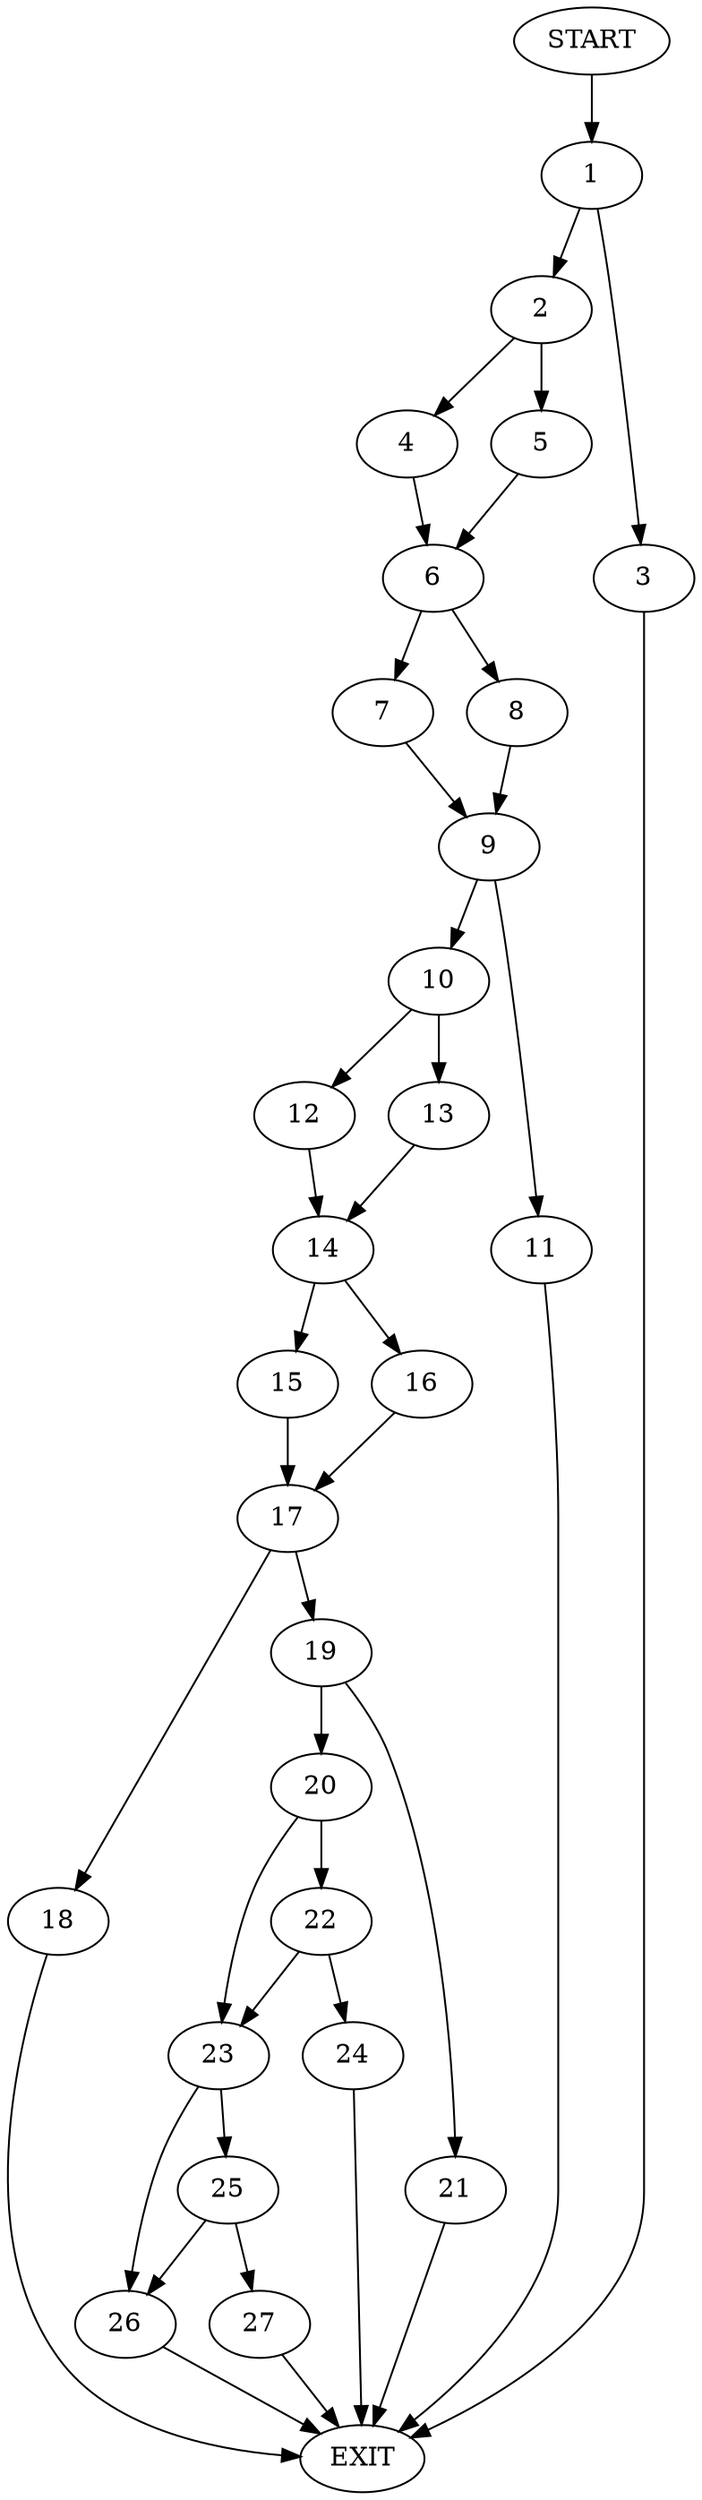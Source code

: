 digraph {
0 [label="START"]
28 [label="EXIT"]
0 -> 1
1 -> 2
1 -> 3
3 -> 28
2 -> 4
2 -> 5
4 -> 6
5 -> 6
6 -> 7
6 -> 8
8 -> 9
7 -> 9
9 -> 10
9 -> 11
10 -> 12
10 -> 13
11 -> 28
12 -> 14
13 -> 14
14 -> 15
14 -> 16
16 -> 17
15 -> 17
17 -> 18
17 -> 19
18 -> 28
19 -> 20
19 -> 21
21 -> 28
20 -> 22
20 -> 23
22 -> 24
22 -> 23
23 -> 25
23 -> 26
24 -> 28
26 -> 28
25 -> 26
25 -> 27
27 -> 28
}

